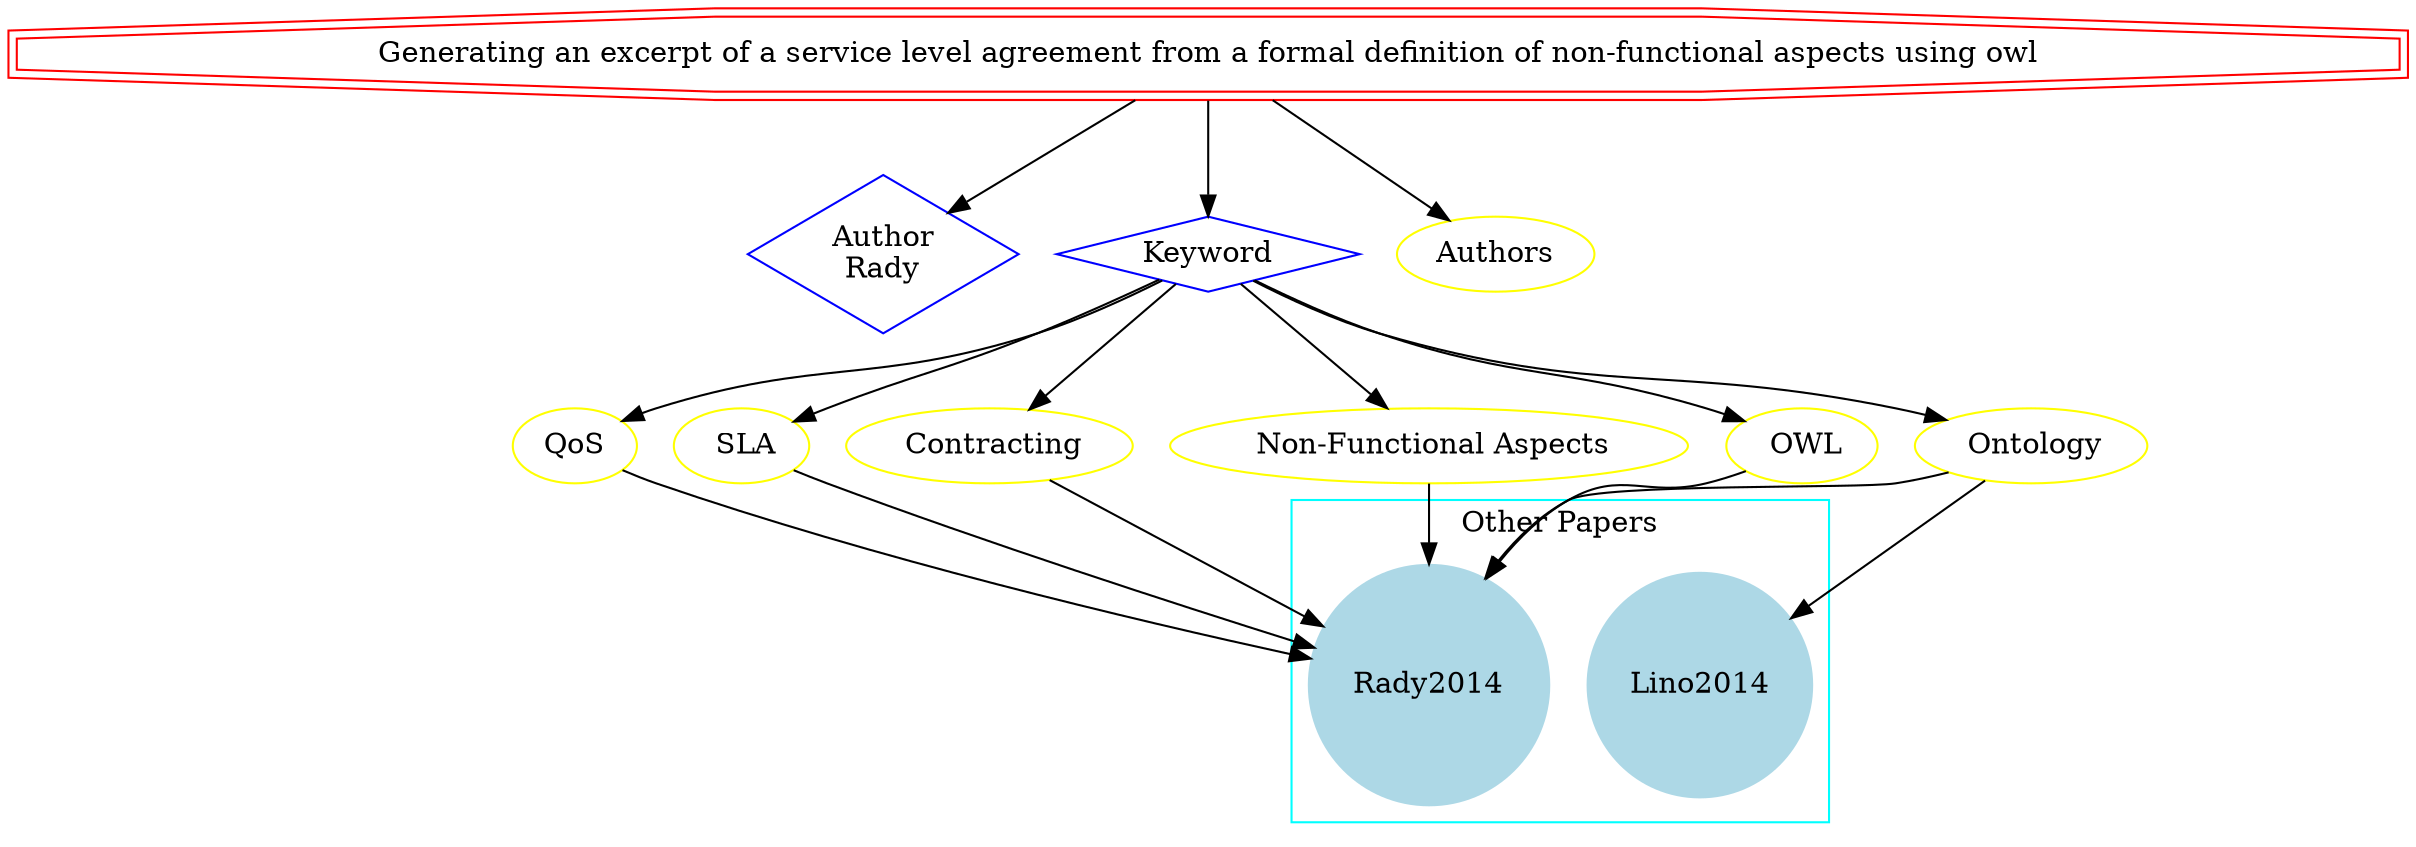 strict digraph mind_map75 {
	node [color=red shape=doubleoctagon]
	"Generating an excerpt of a service level agreement from a formal definition of non-functional aspects using owl"
	node [color=blue shape=diamond]
	"Author
Rady"
	Keyword
	"Generating an excerpt of a service level agreement from a formal definition of non-functional aspects using owl" -> "Author
Rady"
	"Generating an excerpt of a service level agreement from a formal definition of non-functional aspects using owl" -> Keyword
	node [color=yellow shape=ellipse]
	QoS
	Keyword -> QoS
	" SLA"
	Keyword -> " SLA"
	" Contracting"
	Keyword -> " Contracting"
	" Non-Functional Aspects"
	Keyword -> " Non-Functional Aspects"
	" OWL"
	Keyword -> " OWL"
	" Ontology"
	Keyword -> " Ontology"
	subgraph cluster_0 {
		node [style=filled]
		node [color=lightblue shape=circle]
		label="Other Papers"
		color=cyan
		Rady2014
		Lino2014
	}
	QoS -> Rady2014
	" SLA" -> Rady2014
	" Contracting" -> Rady2014
	" Non-Functional Aspects" -> Rady2014
	" OWL" -> Rady2014
	" Ontology" -> Rady2014
	" Ontology" -> Lino2014
	"Generating an excerpt of a service level agreement from a formal definition of non-functional aspects using owl" -> Authors
}
